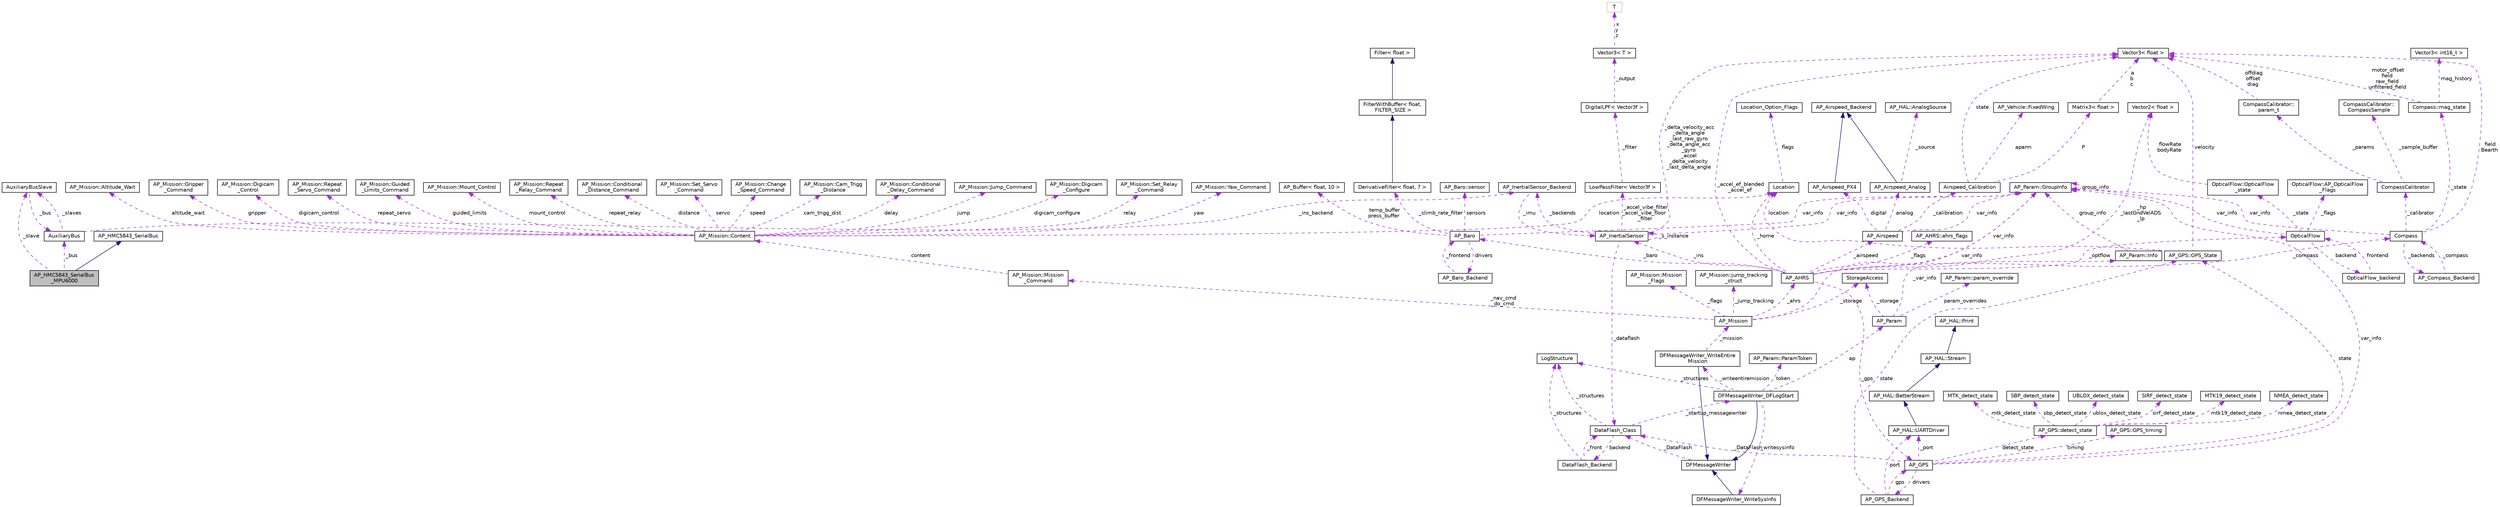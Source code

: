digraph "AP_HMC5843_SerialBus_MPU6000"
{
 // INTERACTIVE_SVG=YES
  edge [fontname="Helvetica",fontsize="10",labelfontname="Helvetica",labelfontsize="10"];
  node [fontname="Helvetica",fontsize="10",shape=record];
  Node1 [label="AP_HMC5843_SerialBus\l_MPU6000",height=0.2,width=0.4,color="black", fillcolor="grey75", style="filled", fontcolor="black"];
  Node2 -> Node1 [dir="back",color="midnightblue",fontsize="10",style="solid",fontname="Helvetica"];
  Node2 [label="AP_HMC5843_SerialBus",height=0.2,width=0.4,color="black", fillcolor="white", style="filled",URL="$classAP__HMC5843__SerialBus.html"];
  Node3 -> Node1 [dir="back",color="darkorchid3",fontsize="10",style="dashed",label=" _slave" ,fontname="Helvetica"];
  Node3 [label="AuxiliaryBusSlave",height=0.2,width=0.4,color="black", fillcolor="white", style="filled",URL="$classAuxiliaryBusSlave.html"];
  Node4 -> Node3 [dir="back",color="darkorchid3",fontsize="10",style="dashed",label=" _bus" ,fontname="Helvetica"];
  Node4 [label="AuxiliaryBus",height=0.2,width=0.4,color="black", fillcolor="white", style="filled",URL="$classAuxiliaryBus.html"];
  Node5 -> Node4 [dir="back",color="darkorchid3",fontsize="10",style="dashed",label=" _ins_backend" ,fontname="Helvetica"];
  Node5 [label="AP_InertialSensor_Backend",height=0.2,width=0.4,color="black", fillcolor="white", style="filled",URL="$classAP__InertialSensor__Backend.html"];
  Node6 -> Node5 [dir="back",color="darkorchid3",fontsize="10",style="dashed",label=" _imu" ,fontname="Helvetica"];
  Node6 [label="AP_InertialSensor",height=0.2,width=0.4,color="black", fillcolor="white", style="filled",URL="$classAP__InertialSensor.html"];
  Node7 -> Node6 [dir="back",color="darkorchid3",fontsize="10",style="dashed",label=" _accel_vibe_filter\n_accel_vibe_floor\l_filter" ,fontname="Helvetica"];
  Node7 [label="LowPassFilter\< Vector3f \>",height=0.2,width=0.4,color="black", fillcolor="white", style="filled",URL="$classLowPassFilter.html"];
  Node8 -> Node7 [dir="back",color="darkorchid3",fontsize="10",style="dashed",label=" _filter" ,fontname="Helvetica"];
  Node8 [label="DigitalLPF\< Vector3f \>",height=0.2,width=0.4,color="black", fillcolor="white", style="filled",URL="$classDigitalLPF.html"];
  Node9 -> Node8 [dir="back",color="darkorchid3",fontsize="10",style="dashed",label=" _output" ,fontname="Helvetica"];
  Node9 [label="Vector3\< T \>",height=0.2,width=0.4,color="black", fillcolor="white", style="filled",URL="$classVector3.html"];
  Node10 -> Node9 [dir="back",color="darkorchid3",fontsize="10",style="dashed",label=" x\ny\nz" ,fontname="Helvetica"];
  Node10 [label="T",height=0.2,width=0.4,color="grey75", fillcolor="white", style="filled"];
  Node5 -> Node6 [dir="back",color="darkorchid3",fontsize="10",style="dashed",label=" _backends" ,fontname="Helvetica"];
  Node11 -> Node6 [dir="back",color="darkorchid3",fontsize="10",style="dashed",label=" _dataflash" ,fontname="Helvetica"];
  Node11 [label="DataFlash_Class",height=0.2,width=0.4,color="black", fillcolor="white", style="filled",URL="$classDataFlash__Class.html"];
  Node12 -> Node11 [dir="back",color="darkorchid3",fontsize="10",style="dashed",label=" _structures" ,fontname="Helvetica"];
  Node12 [label="LogStructure",height=0.2,width=0.4,color="black", fillcolor="white", style="filled",URL="$structLogStructure.html"];
  Node13 -> Node11 [dir="back",color="darkorchid3",fontsize="10",style="dashed",label=" backend" ,fontname="Helvetica"];
  Node13 [label="DataFlash_Backend",height=0.2,width=0.4,color="black", fillcolor="white", style="filled",URL="$classDataFlash__Backend.html"];
  Node12 -> Node13 [dir="back",color="darkorchid3",fontsize="10",style="dashed",label=" _structures" ,fontname="Helvetica"];
  Node11 -> Node13 [dir="back",color="darkorchid3",fontsize="10",style="dashed",label=" _front" ,fontname="Helvetica"];
  Node14 -> Node11 [dir="back",color="darkorchid3",fontsize="10",style="dashed",label=" _startup_messagewriter" ,fontname="Helvetica"];
  Node14 [label="DFMessageWriter_DFLogStart",height=0.2,width=0.4,color="black", fillcolor="white", style="filled",URL="$classDFMessageWriter__DFLogStart.html"];
  Node15 -> Node14 [dir="back",color="midnightblue",fontsize="10",style="solid",fontname="Helvetica"];
  Node15 [label="DFMessageWriter",height=0.2,width=0.4,color="black", fillcolor="white", style="filled",URL="$classDFMessageWriter.html"];
  Node11 -> Node15 [dir="back",color="darkorchid3",fontsize="10",style="dashed",label=" _DataFlash" ,fontname="Helvetica"];
  Node16 -> Node14 [dir="back",color="darkorchid3",fontsize="10",style="dashed",label=" _writeentiremission" ,fontname="Helvetica"];
  Node16 [label="DFMessageWriter_WriteEntire\lMission",height=0.2,width=0.4,color="black", fillcolor="white", style="filled",URL="$classDFMessageWriter__WriteEntireMission.html"];
  Node15 -> Node16 [dir="back",color="midnightblue",fontsize="10",style="solid",fontname="Helvetica"];
  Node17 -> Node16 [dir="back",color="darkorchid3",fontsize="10",style="dashed",label=" _mission" ,fontname="Helvetica"];
  Node17 [label="AP_Mission",height=0.2,width=0.4,color="black", fillcolor="white", style="filled",URL="$classAP__Mission.html",tooltip="Object managing Mission. "];
  Node18 -> Node17 [dir="back",color="darkorchid3",fontsize="10",style="dashed",label=" _storage" ,fontname="Helvetica"];
  Node18 [label="StorageAccess",height=0.2,width=0.4,color="black", fillcolor="white", style="filled",URL="$classStorageAccess.html"];
  Node19 -> Node17 [dir="back",color="darkorchid3",fontsize="10",style="dashed",label=" _nav_cmd\n_do_cmd" ,fontname="Helvetica"];
  Node19 [label="AP_Mission::Mission\l_Command",height=0.2,width=0.4,color="black", fillcolor="white", style="filled",URL="$structAP__Mission_1_1Mission__Command.html"];
  Node20 -> Node19 [dir="back",color="darkorchid3",fontsize="10",style="dashed",label=" content" ,fontname="Helvetica"];
  Node20 [label="AP_Mission::Content",height=0.2,width=0.4,color="black", fillcolor="white", style="filled",URL="$unionAP__Mission_1_1Content.html"];
  Node21 -> Node20 [dir="back",color="darkorchid3",fontsize="10",style="dashed",label=" guided_limits" ,fontname="Helvetica"];
  Node21 [label="AP_Mission::Guided\l_Limits_Command",height=0.2,width=0.4,color="black", fillcolor="white", style="filled",URL="$structAP__Mission_1_1Guided__Limits__Command.html"];
  Node22 -> Node20 [dir="back",color="darkorchid3",fontsize="10",style="dashed",label=" mount_control" ,fontname="Helvetica"];
  Node22 [label="AP_Mission::Mount_Control",height=0.2,width=0.4,color="black", fillcolor="white", style="filled",URL="$structAP__Mission_1_1Mount__Control.html"];
  Node23 -> Node20 [dir="back",color="darkorchid3",fontsize="10",style="dashed",label=" repeat_relay" ,fontname="Helvetica"];
  Node23 [label="AP_Mission::Repeat\l_Relay_Command",height=0.2,width=0.4,color="black", fillcolor="white", style="filled",URL="$structAP__Mission_1_1Repeat__Relay__Command.html"];
  Node24 -> Node20 [dir="back",color="darkorchid3",fontsize="10",style="dashed",label=" distance" ,fontname="Helvetica"];
  Node24 [label="AP_Mission::Conditional\l_Distance_Command",height=0.2,width=0.4,color="black", fillcolor="white", style="filled",URL="$structAP__Mission_1_1Conditional__Distance__Command.html"];
  Node25 -> Node20 [dir="back",color="darkorchid3",fontsize="10",style="dashed",label=" servo" ,fontname="Helvetica"];
  Node25 [label="AP_Mission::Set_Servo\l_Command",height=0.2,width=0.4,color="black", fillcolor="white", style="filled",URL="$structAP__Mission_1_1Set__Servo__Command.html"];
  Node26 -> Node20 [dir="back",color="darkorchid3",fontsize="10",style="dashed",label=" speed" ,fontname="Helvetica"];
  Node26 [label="AP_Mission::Change\l_Speed_Command",height=0.2,width=0.4,color="black", fillcolor="white", style="filled",URL="$structAP__Mission_1_1Change__Speed__Command.html"];
  Node27 -> Node20 [dir="back",color="darkorchid3",fontsize="10",style="dashed",label=" cam_trigg_dist" ,fontname="Helvetica"];
  Node27 [label="AP_Mission::Cam_Trigg\l_Distance",height=0.2,width=0.4,color="black", fillcolor="white", style="filled",URL="$structAP__Mission_1_1Cam__Trigg__Distance.html"];
  Node28 -> Node20 [dir="back",color="darkorchid3",fontsize="10",style="dashed",label=" delay" ,fontname="Helvetica"];
  Node28 [label="AP_Mission::Conditional\l_Delay_Command",height=0.2,width=0.4,color="black", fillcolor="white", style="filled",URL="$structAP__Mission_1_1Conditional__Delay__Command.html"];
  Node29 -> Node20 [dir="back",color="darkorchid3",fontsize="10",style="dashed",label=" jump" ,fontname="Helvetica"];
  Node29 [label="AP_Mission::Jump_Command",height=0.2,width=0.4,color="black", fillcolor="white", style="filled",URL="$structAP__Mission_1_1Jump__Command.html"];
  Node30 -> Node20 [dir="back",color="darkorchid3",fontsize="10",style="dashed",label=" location" ,fontname="Helvetica"];
  Node30 [label="Location",height=0.2,width=0.4,color="black", fillcolor="white", style="filled",URL="$structLocation.html"];
  Node31 -> Node30 [dir="back",color="darkorchid3",fontsize="10",style="dashed",label=" flags" ,fontname="Helvetica"];
  Node31 [label="Location_Option_Flags",height=0.2,width=0.4,color="black", fillcolor="white", style="filled",URL="$structLocation__Option__Flags.html"];
  Node32 -> Node20 [dir="back",color="darkorchid3",fontsize="10",style="dashed",label=" digicam_configure" ,fontname="Helvetica"];
  Node32 [label="AP_Mission::Digicam\l_Configure",height=0.2,width=0.4,color="black", fillcolor="white", style="filled",URL="$structAP__Mission_1_1Digicam__Configure.html"];
  Node33 -> Node20 [dir="back",color="darkorchid3",fontsize="10",style="dashed",label=" relay" ,fontname="Helvetica"];
  Node33 [label="AP_Mission::Set_Relay\l_Command",height=0.2,width=0.4,color="black", fillcolor="white", style="filled",URL="$structAP__Mission_1_1Set__Relay__Command.html"];
  Node34 -> Node20 [dir="back",color="darkorchid3",fontsize="10",style="dashed",label=" yaw" ,fontname="Helvetica"];
  Node34 [label="AP_Mission::Yaw_Command",height=0.2,width=0.4,color="black", fillcolor="white", style="filled",URL="$structAP__Mission_1_1Yaw__Command.html"];
  Node35 -> Node20 [dir="back",color="darkorchid3",fontsize="10",style="dashed",label=" altitude_wait" ,fontname="Helvetica"];
  Node35 [label="AP_Mission::Altitude_Wait",height=0.2,width=0.4,color="black", fillcolor="white", style="filled",URL="$structAP__Mission_1_1Altitude__Wait.html"];
  Node36 -> Node20 [dir="back",color="darkorchid3",fontsize="10",style="dashed",label=" gripper" ,fontname="Helvetica"];
  Node36 [label="AP_Mission::Gripper\l_Command",height=0.2,width=0.4,color="black", fillcolor="white", style="filled",URL="$structAP__Mission_1_1Gripper__Command.html"];
  Node37 -> Node20 [dir="back",color="darkorchid3",fontsize="10",style="dashed",label=" digicam_control" ,fontname="Helvetica"];
  Node37 [label="AP_Mission::Digicam\l_Control",height=0.2,width=0.4,color="black", fillcolor="white", style="filled",URL="$structAP__Mission_1_1Digicam__Control.html"];
  Node38 -> Node20 [dir="back",color="darkorchid3",fontsize="10",style="dashed",label=" repeat_servo" ,fontname="Helvetica"];
  Node38 [label="AP_Mission::Repeat\l_Servo_Command",height=0.2,width=0.4,color="black", fillcolor="white", style="filled",URL="$structAP__Mission_1_1Repeat__Servo__Command.html"];
  Node39 -> Node17 [dir="back",color="darkorchid3",fontsize="10",style="dashed",label=" var_info" ,fontname="Helvetica"];
  Node39 [label="AP_Param::GroupInfo",height=0.2,width=0.4,color="black", fillcolor="white", style="filled",URL="$structAP__Param_1_1GroupInfo.html"];
  Node39 -> Node39 [dir="back",color="darkorchid3",fontsize="10",style="dashed",label=" group_info" ,fontname="Helvetica"];
  Node40 -> Node17 [dir="back",color="darkorchid3",fontsize="10",style="dashed",label=" _flags" ,fontname="Helvetica"];
  Node40 [label="AP_Mission::Mission\l_Flags",height=0.2,width=0.4,color="black", fillcolor="white", style="filled",URL="$structAP__Mission_1_1Mission__Flags.html"];
  Node41 -> Node17 [dir="back",color="darkorchid3",fontsize="10",style="dashed",label=" _ahrs" ,fontname="Helvetica"];
  Node41 [label="AP_AHRS",height=0.2,width=0.4,color="black", fillcolor="white", style="filled",URL="$classAP__AHRS.html"];
  Node42 -> Node41 [dir="back",color="darkorchid3",fontsize="10",style="dashed",label=" _flags" ,fontname="Helvetica"];
  Node42 [label="AP_AHRS::ahrs_flags",height=0.2,width=0.4,color="black", fillcolor="white", style="filled",URL="$structAP__AHRS_1_1ahrs__flags.html"];
  Node43 -> Node41 [dir="back",color="darkorchid3",fontsize="10",style="dashed",label=" _baro" ,fontname="Helvetica"];
  Node43 [label="AP_Baro",height=0.2,width=0.4,color="black", fillcolor="white", style="filled",URL="$classAP__Baro.html"];
  Node44 -> Node43 [dir="back",color="darkorchid3",fontsize="10",style="dashed",label=" sensors" ,fontname="Helvetica"];
  Node44 [label="AP_Baro::sensor",height=0.2,width=0.4,color="black", fillcolor="white", style="filled",URL="$structAP__Baro_1_1sensor.html"];
  Node45 -> Node43 [dir="back",color="darkorchid3",fontsize="10",style="dashed",label=" temp_buffer\npress_buffer" ,fontname="Helvetica"];
  Node45 [label="AP_Buffer\< float, 10 \>",height=0.2,width=0.4,color="black", fillcolor="white", style="filled",URL="$classAP__Buffer.html"];
  Node46 -> Node43 [dir="back",color="darkorchid3",fontsize="10",style="dashed",label=" _climb_rate_filter" ,fontname="Helvetica"];
  Node46 [label="DerivativeFilter\< float, 7 \>",height=0.2,width=0.4,color="black", fillcolor="white", style="filled",URL="$classDerivativeFilter.html"];
  Node47 -> Node46 [dir="back",color="midnightblue",fontsize="10",style="solid",fontname="Helvetica"];
  Node47 [label="FilterWithBuffer\< float,\l FILTER_SIZE \>",height=0.2,width=0.4,color="black", fillcolor="white", style="filled",URL="$classFilterWithBuffer.html"];
  Node48 -> Node47 [dir="back",color="midnightblue",fontsize="10",style="solid",fontname="Helvetica"];
  Node48 [label="Filter\< float \>",height=0.2,width=0.4,color="black", fillcolor="white", style="filled",URL="$classFilter.html"];
  Node39 -> Node43 [dir="back",color="darkorchid3",fontsize="10",style="dashed",label=" var_info" ,fontname="Helvetica"];
  Node49 -> Node43 [dir="back",color="darkorchid3",fontsize="10",style="dashed",label=" drivers" ,fontname="Helvetica"];
  Node49 [label="AP_Baro_Backend",height=0.2,width=0.4,color="black", fillcolor="white", style="filled",URL="$classAP__Baro__Backend.html",tooltip="-*- tab-width: 4; Mode: C++; c-basic-offset: 4; indent-tabs-mode: nil -*- "];
  Node43 -> Node49 [dir="back",color="darkorchid3",fontsize="10",style="dashed",label=" _frontend" ,fontname="Helvetica"];
  Node50 -> Node41 [dir="back",color="darkorchid3",fontsize="10",style="dashed",label=" _optflow" ,fontname="Helvetica"];
  Node50 [label="OpticalFlow",height=0.2,width=0.4,color="black", fillcolor="white", style="filled",URL="$classOpticalFlow.html"];
  Node39 -> Node50 [dir="back",color="darkorchid3",fontsize="10",style="dashed",label=" var_info" ,fontname="Helvetica"];
  Node51 -> Node50 [dir="back",color="darkorchid3",fontsize="10",style="dashed",label=" _state" ,fontname="Helvetica"];
  Node51 [label="OpticalFlow::OpticalFlow\l_state",height=0.2,width=0.4,color="black", fillcolor="white", style="filled",URL="$structOpticalFlow_1_1OpticalFlow__state.html"];
  Node52 -> Node51 [dir="back",color="darkorchid3",fontsize="10",style="dashed",label=" flowRate\nbodyRate" ,fontname="Helvetica"];
  Node52 [label="Vector2\< float \>",height=0.2,width=0.4,color="black", fillcolor="white", style="filled",URL="$structVector2.html"];
  Node53 -> Node50 [dir="back",color="darkorchid3",fontsize="10",style="dashed",label=" backend" ,fontname="Helvetica"];
  Node53 [label="OpticalFlow_backend",height=0.2,width=0.4,color="black", fillcolor="white", style="filled",URL="$classOpticalFlow__backend.html"];
  Node50 -> Node53 [dir="back",color="darkorchid3",fontsize="10",style="dashed",label=" frontend" ,fontname="Helvetica"];
  Node54 -> Node50 [dir="back",color="darkorchid3",fontsize="10",style="dashed",label=" _flags" ,fontname="Helvetica"];
  Node54 [label="OpticalFlow::AP_OpticalFlow\l_Flags",height=0.2,width=0.4,color="black", fillcolor="white", style="filled",URL="$structOpticalFlow_1_1AP__OpticalFlow__Flags.html"];
  Node39 -> Node41 [dir="back",color="darkorchid3",fontsize="10",style="dashed",label=" var_info" ,fontname="Helvetica"];
  Node55 -> Node41 [dir="back",color="darkorchid3",fontsize="10",style="dashed",label=" _accel_ef_blended\n_accel_ef" ,fontname="Helvetica"];
  Node55 [label="Vector3\< float \>",height=0.2,width=0.4,color="black", fillcolor="white", style="filled",URL="$classVector3.html"];
  Node6 -> Node41 [dir="back",color="darkorchid3",fontsize="10",style="dashed",label=" _ins" ,fontname="Helvetica"];
  Node56 -> Node41 [dir="back",color="darkorchid3",fontsize="10",style="dashed",label=" _airspeed" ,fontname="Helvetica"];
  Node56 [label="AP_Airspeed",height=0.2,width=0.4,color="black", fillcolor="white", style="filled",URL="$classAP__Airspeed.html"];
  Node57 -> Node56 [dir="back",color="darkorchid3",fontsize="10",style="dashed",label=" analog" ,fontname="Helvetica"];
  Node57 [label="AP_Airspeed_Analog",height=0.2,width=0.4,color="black", fillcolor="white", style="filled",URL="$classAP__Airspeed__Analog.html",tooltip="-*- tab-width: 4; Mode: C++; c-basic-offset: 4; indent-tabs-mode: nil -*- "];
  Node58 -> Node57 [dir="back",color="midnightblue",fontsize="10",style="solid",fontname="Helvetica"];
  Node58 [label="AP_Airspeed_Backend",height=0.2,width=0.4,color="black", fillcolor="white", style="filled",URL="$classAP__Airspeed__Backend.html",tooltip="-*- tab-width: 4; Mode: C++; c-basic-offset: 4; indent-tabs-mode: nil -*- "];
  Node59 -> Node57 [dir="back",color="darkorchid3",fontsize="10",style="dashed",label=" _source" ,fontname="Helvetica"];
  Node59 [label="AP_HAL::AnalogSource",height=0.2,width=0.4,color="black", fillcolor="white", style="filled",URL="$classAP__HAL_1_1AnalogSource.html"];
  Node39 -> Node56 [dir="back",color="darkorchid3",fontsize="10",style="dashed",label=" var_info" ,fontname="Helvetica"];
  Node60 -> Node56 [dir="back",color="darkorchid3",fontsize="10",style="dashed",label=" digital" ,fontname="Helvetica"];
  Node60 [label="AP_Airspeed_PX4",height=0.2,width=0.4,color="black", fillcolor="white", style="filled",URL="$classAP__Airspeed__PX4.html",tooltip="-*- tab-width: 4; Mode: C++; c-basic-offset: 4; indent-tabs-mode: nil -*- "];
  Node58 -> Node60 [dir="back",color="midnightblue",fontsize="10",style="solid",fontname="Helvetica"];
  Node61 -> Node56 [dir="back",color="darkorchid3",fontsize="10",style="dashed",label=" _calibration" ,fontname="Helvetica"];
  Node61 [label="Airspeed_Calibration",height=0.2,width=0.4,color="black", fillcolor="white", style="filled",URL="$classAirspeed__Calibration.html",tooltip="-*- tab-width: 4; Mode: C++; c-basic-offset: 4; indent-tabs-mode: nil -*- "];
  Node62 -> Node61 [dir="back",color="darkorchid3",fontsize="10",style="dashed",label=" P" ,fontname="Helvetica"];
  Node62 [label="Matrix3\< float \>",height=0.2,width=0.4,color="black", fillcolor="white", style="filled",URL="$classMatrix3.html"];
  Node55 -> Node62 [dir="back",color="darkorchid3",fontsize="10",style="dashed",label=" a\nb\nc" ,fontname="Helvetica"];
  Node55 -> Node61 [dir="back",color="darkorchid3",fontsize="10",style="dashed",label=" state" ,fontname="Helvetica"];
  Node63 -> Node61 [dir="back",color="darkorchid3",fontsize="10",style="dashed",label=" aparm" ,fontname="Helvetica"];
  Node63 [label="AP_Vehicle::FixedWing",height=0.2,width=0.4,color="black", fillcolor="white", style="filled",URL="$structAP__Vehicle_1_1FixedWing.html"];
  Node52 -> Node41 [dir="back",color="darkorchid3",fontsize="10",style="dashed",label=" _hp\n_lastGndVelADS\n_lp" ,fontname="Helvetica"];
  Node64 -> Node41 [dir="back",color="darkorchid3",fontsize="10",style="dashed",label=" _gps" ,fontname="Helvetica"];
  Node64 [label="AP_GPS",height=0.2,width=0.4,color="black", fillcolor="white", style="filled",URL="$classAP__GPS.html"];
  Node65 -> Node64 [dir="back",color="darkorchid3",fontsize="10",style="dashed",label=" detect_state" ,fontname="Helvetica"];
  Node65 [label="AP_GPS::detect_state",height=0.2,width=0.4,color="black", fillcolor="white", style="filled",URL="$structAP__GPS_1_1detect__state.html"];
  Node66 -> Node65 [dir="back",color="darkorchid3",fontsize="10",style="dashed",label=" sbp_detect_state" ,fontname="Helvetica"];
  Node66 [label="SBP_detect_state",height=0.2,width=0.4,color="black", fillcolor="white", style="filled",URL="$structSBP__detect__state.html"];
  Node67 -> Node65 [dir="back",color="darkorchid3",fontsize="10",style="dashed",label=" ublox_detect_state" ,fontname="Helvetica"];
  Node67 [label="UBLOX_detect_state",height=0.2,width=0.4,color="black", fillcolor="white", style="filled",URL="$structUBLOX__detect__state.html"];
  Node68 -> Node65 [dir="back",color="darkorchid3",fontsize="10",style="dashed",label=" sirf_detect_state" ,fontname="Helvetica"];
  Node68 [label="SIRF_detect_state",height=0.2,width=0.4,color="black", fillcolor="white", style="filled",URL="$structSIRF__detect__state.html"];
  Node69 -> Node65 [dir="back",color="darkorchid3",fontsize="10",style="dashed",label=" mtk19_detect_state" ,fontname="Helvetica"];
  Node69 [label="MTK19_detect_state",height=0.2,width=0.4,color="black", fillcolor="white", style="filled",URL="$structMTK19__detect__state.html"];
  Node70 -> Node65 [dir="back",color="darkorchid3",fontsize="10",style="dashed",label=" nmea_detect_state" ,fontname="Helvetica"];
  Node70 [label="NMEA_detect_state",height=0.2,width=0.4,color="black", fillcolor="white", style="filled",URL="$structNMEA__detect__state.html"];
  Node71 -> Node65 [dir="back",color="darkorchid3",fontsize="10",style="dashed",label=" mtk_detect_state" ,fontname="Helvetica"];
  Node71 [label="MTK_detect_state",height=0.2,width=0.4,color="black", fillcolor="white", style="filled",URL="$structMTK__detect__state.html"];
  Node72 -> Node64 [dir="back",color="darkorchid3",fontsize="10",style="dashed",label=" timing" ,fontname="Helvetica"];
  Node72 [label="AP_GPS::GPS_timing",height=0.2,width=0.4,color="black", fillcolor="white", style="filled",URL="$structAP__GPS_1_1GPS__timing.html"];
  Node73 -> Node64 [dir="back",color="darkorchid3",fontsize="10",style="dashed",label=" drivers" ,fontname="Helvetica"];
  Node73 [label="AP_GPS_Backend",height=0.2,width=0.4,color="black", fillcolor="white", style="filled",URL="$classAP__GPS__Backend.html"];
  Node74 -> Node73 [dir="back",color="darkorchid3",fontsize="10",style="dashed",label=" port" ,fontname="Helvetica"];
  Node74 [label="AP_HAL::UARTDriver",height=0.2,width=0.4,color="black", fillcolor="white", style="filled",URL="$classAP__HAL_1_1UARTDriver.html"];
  Node75 -> Node74 [dir="back",color="midnightblue",fontsize="10",style="solid",fontname="Helvetica"];
  Node75 [label="AP_HAL::BetterStream",height=0.2,width=0.4,color="black", fillcolor="white", style="filled",URL="$classAP__HAL_1_1BetterStream.html"];
  Node76 -> Node75 [dir="back",color="midnightblue",fontsize="10",style="solid",fontname="Helvetica"];
  Node76 [label="AP_HAL::Stream",height=0.2,width=0.4,color="black", fillcolor="white", style="filled",URL="$classAP__HAL_1_1Stream.html"];
  Node77 -> Node76 [dir="back",color="midnightblue",fontsize="10",style="solid",fontname="Helvetica"];
  Node77 [label="AP_HAL::Print",height=0.2,width=0.4,color="black", fillcolor="white", style="filled",URL="$classAP__HAL_1_1Print.html"];
  Node64 -> Node73 [dir="back",color="darkorchid3",fontsize="10",style="dashed",label=" gps" ,fontname="Helvetica"];
  Node78 -> Node73 [dir="back",color="darkorchid3",fontsize="10",style="dashed",label=" state" ,fontname="Helvetica"];
  Node78 [label="AP_GPS::GPS_State",height=0.2,width=0.4,color="black", fillcolor="white", style="filled",URL="$structAP__GPS_1_1GPS__State.html"];
  Node55 -> Node78 [dir="back",color="darkorchid3",fontsize="10",style="dashed",label=" velocity" ,fontname="Helvetica"];
  Node30 -> Node78 [dir="back",color="darkorchid3",fontsize="10",style="dashed",label=" location" ,fontname="Helvetica"];
  Node11 -> Node64 [dir="back",color="darkorchid3",fontsize="10",style="dashed",label=" _DataFlash" ,fontname="Helvetica"];
  Node74 -> Node64 [dir="back",color="darkorchid3",fontsize="10",style="dashed",label=" _port" ,fontname="Helvetica"];
  Node39 -> Node64 [dir="back",color="darkorchid3",fontsize="10",style="dashed",label=" var_info" ,fontname="Helvetica"];
  Node78 -> Node64 [dir="back",color="darkorchid3",fontsize="10",style="dashed",label=" state" ,fontname="Helvetica"];
  Node30 -> Node41 [dir="back",color="darkorchid3",fontsize="10",style="dashed",label=" _home" ,fontname="Helvetica"];
  Node79 -> Node41 [dir="back",color="darkorchid3",fontsize="10",style="dashed",label=" _compass" ,fontname="Helvetica"];
  Node79 [label="Compass",height=0.2,width=0.4,color="black", fillcolor="white", style="filled",URL="$classCompass.html"];
  Node39 -> Node79 [dir="back",color="darkorchid3",fontsize="10",style="dashed",label=" var_info" ,fontname="Helvetica"];
  Node55 -> Node79 [dir="back",color="darkorchid3",fontsize="10",style="dashed",label=" field\nBearth" ,fontname="Helvetica"];
  Node80 -> Node79 [dir="back",color="darkorchid3",fontsize="10",style="dashed",label=" _calibrator" ,fontname="Helvetica"];
  Node80 [label="CompassCalibrator",height=0.2,width=0.4,color="black", fillcolor="white", style="filled",URL="$classCompassCalibrator.html"];
  Node81 -> Node80 [dir="back",color="darkorchid3",fontsize="10",style="dashed",label=" _params" ,fontname="Helvetica"];
  Node81 [label="CompassCalibrator::\lparam_t",height=0.2,width=0.4,color="black", fillcolor="white", style="filled",URL="$classCompassCalibrator_1_1param__t.html"];
  Node55 -> Node81 [dir="back",color="darkorchid3",fontsize="10",style="dashed",label=" offdiag\noffset\ndiag" ,fontname="Helvetica"];
  Node82 -> Node80 [dir="back",color="darkorchid3",fontsize="10",style="dashed",label=" _sample_buffer" ,fontname="Helvetica"];
  Node82 [label="CompassCalibrator::\lCompassSample",height=0.2,width=0.4,color="black", fillcolor="white", style="filled",URL="$classCompassCalibrator_1_1CompassSample.html"];
  Node83 -> Node79 [dir="back",color="darkorchid3",fontsize="10",style="dashed",label=" _backends" ,fontname="Helvetica"];
  Node83 [label="AP_Compass_Backend",height=0.2,width=0.4,color="black", fillcolor="white", style="filled",URL="$classAP__Compass__Backend.html"];
  Node79 -> Node83 [dir="back",color="darkorchid3",fontsize="10",style="dashed",label=" _compass" ,fontname="Helvetica"];
  Node84 -> Node79 [dir="back",color="darkorchid3",fontsize="10",style="dashed",label=" _state" ,fontname="Helvetica"];
  Node84 [label="Compass::mag_state",height=0.2,width=0.4,color="black", fillcolor="white", style="filled",URL="$structCompass_1_1mag__state.html"];
  Node55 -> Node84 [dir="back",color="darkorchid3",fontsize="10",style="dashed",label=" motor_offset\nfield\nraw_field\nunfiltered_field" ,fontname="Helvetica"];
  Node85 -> Node84 [dir="back",color="darkorchid3",fontsize="10",style="dashed",label=" mag_history" ,fontname="Helvetica"];
  Node85 [label="Vector3\< int16_t \>",height=0.2,width=0.4,color="black", fillcolor="white", style="filled",URL="$classVector3.html"];
  Node86 -> Node17 [dir="back",color="darkorchid3",fontsize="10",style="dashed",label=" _jump_tracking" ,fontname="Helvetica"];
  Node86 [label="AP_Mission::jump_tracking\l_struct",height=0.2,width=0.4,color="black", fillcolor="white", style="filled",URL="$structAP__Mission_1_1jump__tracking__struct.html"];
  Node87 -> Node14 [dir="back",color="darkorchid3",fontsize="10",style="dashed",label=" _writesysinfo" ,fontname="Helvetica"];
  Node87 [label="DFMessageWriter_WriteSysInfo",height=0.2,width=0.4,color="black", fillcolor="white", style="filled",URL="$classDFMessageWriter__WriteSysInfo.html"];
  Node15 -> Node87 [dir="back",color="midnightblue",fontsize="10",style="solid",fontname="Helvetica"];
  Node88 -> Node14 [dir="back",color="darkorchid3",fontsize="10",style="dashed",label=" token" ,fontname="Helvetica"];
  Node88 [label="AP_Param::ParamToken",height=0.2,width=0.4,color="black", fillcolor="white", style="filled",URL="$structAP__Param_1_1ParamToken.html"];
  Node12 -> Node14 [dir="back",color="darkorchid3",fontsize="10",style="dashed",label=" _structures" ,fontname="Helvetica"];
  Node89 -> Node14 [dir="back",color="darkorchid3",fontsize="10",style="dashed",label=" ap" ,fontname="Helvetica"];
  Node89 [label="AP_Param",height=0.2,width=0.4,color="black", fillcolor="white", style="filled",URL="$classAP__Param.html"];
  Node18 -> Node89 [dir="back",color="darkorchid3",fontsize="10",style="dashed",label=" _storage" ,fontname="Helvetica"];
  Node90 -> Node89 [dir="back",color="darkorchid3",fontsize="10",style="dashed",label=" _var_info" ,fontname="Helvetica"];
  Node90 [label="AP_Param::Info",height=0.2,width=0.4,color="black", fillcolor="white", style="filled",URL="$structAP__Param_1_1Info.html"];
  Node39 -> Node90 [dir="back",color="darkorchid3",fontsize="10",style="dashed",label=" group_info" ,fontname="Helvetica"];
  Node91 -> Node89 [dir="back",color="darkorchid3",fontsize="10",style="dashed",label=" param_overrides" ,fontname="Helvetica"];
  Node91 [label="AP_Param::param_override",height=0.2,width=0.4,color="black", fillcolor="white", style="filled",URL="$structAP__Param_1_1param__override.html"];
  Node39 -> Node6 [dir="back",color="darkorchid3",fontsize="10",style="dashed",label=" var_info" ,fontname="Helvetica"];
  Node6 -> Node6 [dir="back",color="darkorchid3",fontsize="10",style="dashed",label=" _s_instance" ,fontname="Helvetica"];
  Node55 -> Node6 [dir="back",color="darkorchid3",fontsize="10",style="dashed",label=" _delta_velocity_acc\n_delta_angle\n_last_raw_gyro\n_delta_angle_acc\n_gyro\n_accel\n_delta_velocity\n_last_delta_angle" ,fontname="Helvetica"];
  Node3 -> Node4 [dir="back",color="darkorchid3",fontsize="10",style="dashed",label=" _slaves" ,fontname="Helvetica"];
  Node4 -> Node1 [dir="back",color="darkorchid3",fontsize="10",style="dashed",label=" _bus" ,fontname="Helvetica"];
}
